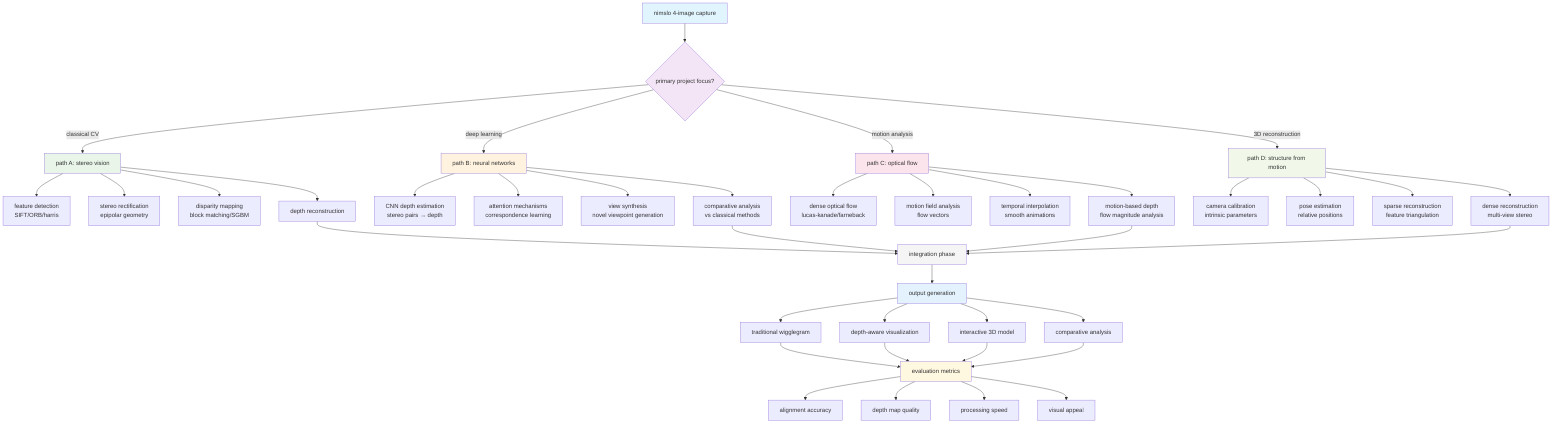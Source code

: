 graph TD
    A[nimslo 4-image capture] --> B{primary project focus?}
    
    B -->|classical CV| C[path A: stereo vision]
    B -->|deep learning| D[path B: neural networks]
    B -->|motion analysis| E[path C: optical flow]
    B -->|3D reconstruction| F[path D: structure from motion]
    
    C --> C1[feature detection<br/>SIFT/ORB/harris]
    C --> C2[stereo rectification<br/>epipolar geometry]
    C --> C3[disparity mapping<br/>block matching/SGBM]
    C --> C4[depth reconstruction]
    
    D --> D1[CNN depth estimation<br/>stereo pairs → depth]
    D --> D2[attention mechanisms<br/>correspondence learning]
    D --> D3[view synthesis<br/>novel viewpoint generation]
    D --> D4[comparative analysis<br/>vs classical methods]
    
    E --> E1[dense optical flow<br/>lucas-kanade/farneback]
    E --> E2[motion field analysis<br/>flow vectors]
    E --> E3[temporal interpolation<br/>smooth animations]
    E --> E4[motion-based depth<br/>flow magnitude analysis]
    
    F --> F1[camera calibration<br/>intrinsic parameters]
    F --> F2[pose estimation<br/>relative positions]
    F --> F3[sparse reconstruction<br/>feature triangulation]
    F --> F4[dense reconstruction<br/>multi-view stereo]
    
    C4 --> G[integration phase]
    D4 --> G
    E4 --> G
    F4 --> G
    
    G --> H[output generation]
    H --> H1[traditional wigglegram]
    H --> H2[depth-aware visualization]
    H --> H3[interactive 3D model]
    H --> H4[comparative analysis]
    
    H1 --> I[evaluation metrics]
    H2 --> I
    H3 --> I
    H4 --> I
    
    I --> I1[alignment accuracy]
    I --> I2[depth map quality]
    I --> I3[processing speed]
    I --> I4[visual appeal]
    
    style A fill:#e1f5fe
    style B fill:#f3e5f5
    style C fill:#e8f5e8
    style D fill:#fff3e0
    style E fill:#fce4ec
    style F fill:#f1f8e9
    style G fill:#f5f5f5
    style H fill:#e3f2fd
    style I fill:#fff8e1